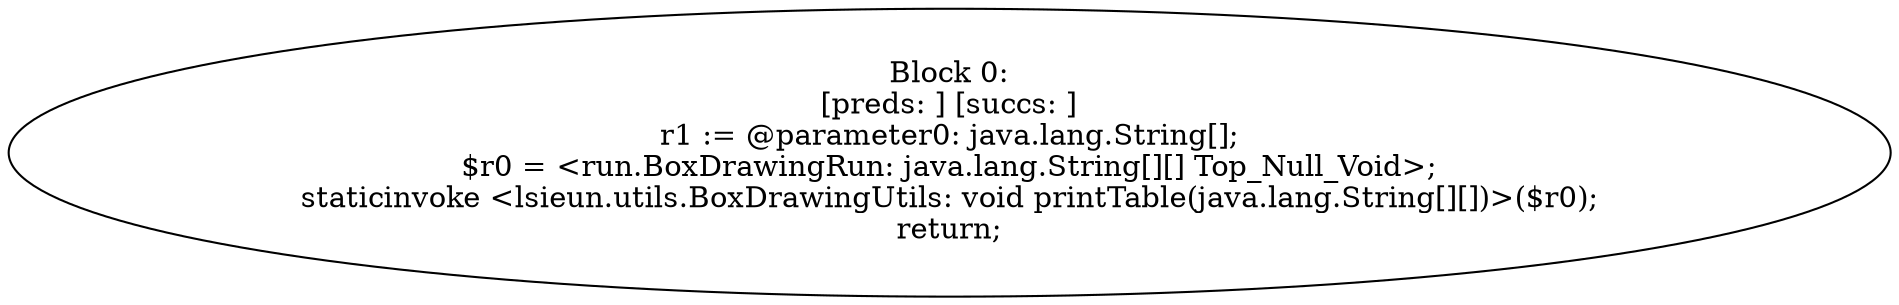 digraph "unitGraph" {
    "Block 0:
[preds: ] [succs: ]
r1 := @parameter0: java.lang.String[];
$r0 = <run.BoxDrawingRun: java.lang.String[][] Top_Null_Void>;
staticinvoke <lsieun.utils.BoxDrawingUtils: void printTable(java.lang.String[][])>($r0);
return;
"
}
